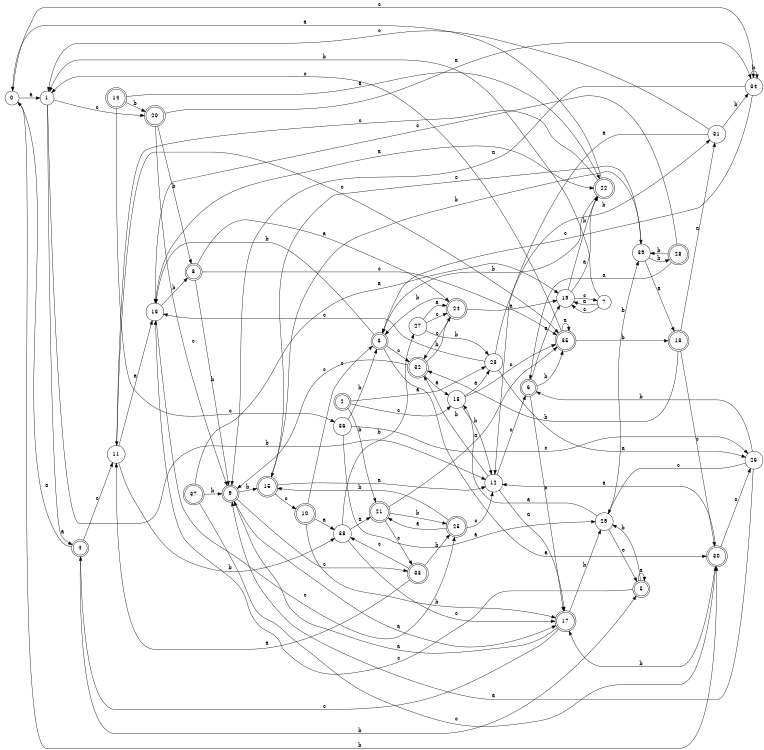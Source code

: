 digraph n32_9 {
__start0 [label="" shape="none"];

rankdir=LR;
size="8,5";

s0 [style="filled", color="black", fillcolor="white" shape="circle", label="0"];
s1 [style="filled", color="black", fillcolor="white" shape="circle", label="1"];
s2 [style="rounded,filled", color="black", fillcolor="white" shape="doublecircle", label="2"];
s3 [style="rounded,filled", color="black", fillcolor="white" shape="doublecircle", label="3"];
s4 [style="rounded,filled", color="black", fillcolor="white" shape="doublecircle", label="4"];
s5 [style="rounded,filled", color="black", fillcolor="white" shape="doublecircle", label="5"];
s6 [style="rounded,filled", color="black", fillcolor="white" shape="doublecircle", label="6"];
s7 [style="filled", color="black", fillcolor="white" shape="circle", label="7"];
s8 [style="rounded,filled", color="black", fillcolor="white" shape="doublecircle", label="8"];
s9 [style="rounded,filled", color="black", fillcolor="white" shape="doublecircle", label="9"];
s10 [style="rounded,filled", color="black", fillcolor="white" shape="doublecircle", label="10"];
s11 [style="filled", color="black", fillcolor="white" shape="circle", label="11"];
s12 [style="filled", color="black", fillcolor="white" shape="circle", label="12"];
s13 [style="rounded,filled", color="black", fillcolor="white" shape="doublecircle", label="13"];
s14 [style="rounded,filled", color="black", fillcolor="white" shape="doublecircle", label="14"];
s15 [style="rounded,filled", color="black", fillcolor="white" shape="doublecircle", label="15"];
s16 [style="filled", color="black", fillcolor="white" shape="circle", label="16"];
s17 [style="rounded,filled", color="black", fillcolor="white" shape="doublecircle", label="17"];
s18 [style="filled", color="black", fillcolor="white" shape="circle", label="18"];
s19 [style="filled", color="black", fillcolor="white" shape="circle", label="19"];
s20 [style="rounded,filled", color="black", fillcolor="white" shape="doublecircle", label="20"];
s21 [style="rounded,filled", color="black", fillcolor="white" shape="doublecircle", label="21"];
s22 [style="rounded,filled", color="black", fillcolor="white" shape="doublecircle", label="22"];
s23 [style="filled", color="black", fillcolor="white" shape="circle", label="23"];
s24 [style="rounded,filled", color="black", fillcolor="white" shape="doublecircle", label="24"];
s25 [style="rounded,filled", color="black", fillcolor="white" shape="doublecircle", label="25"];
s26 [style="filled", color="black", fillcolor="white" shape="circle", label="26"];
s27 [style="filled", color="black", fillcolor="white" shape="circle", label="27"];
s28 [style="rounded,filled", color="black", fillcolor="white" shape="doublecircle", label="28"];
s29 [style="filled", color="black", fillcolor="white" shape="circle", label="29"];
s30 [style="rounded,filled", color="black", fillcolor="white" shape="doublecircle", label="30"];
s31 [style="filled", color="black", fillcolor="white" shape="circle", label="31"];
s32 [style="rounded,filled", color="black", fillcolor="white" shape="doublecircle", label="32"];
s33 [style="rounded,filled", color="black", fillcolor="white" shape="doublecircle", label="33"];
s34 [style="filled", color="black", fillcolor="white" shape="circle", label="34"];
s35 [style="rounded,filled", color="black", fillcolor="white" shape="doublecircle", label="35"];
s36 [style="filled", color="black", fillcolor="white" shape="circle", label="36"];
s37 [style="rounded,filled", color="black", fillcolor="white" shape="doublecircle", label="37"];
s38 [style="filled", color="black", fillcolor="white" shape="circle", label="38"];
s39 [style="filled", color="black", fillcolor="white" shape="circle", label="39"];
s0 -> s1 [label="a"];
s0 -> s30 [label="b"];
s0 -> s34 [label="c"];
s1 -> s4 [label="a"];
s1 -> s12 [label="b"];
s1 -> s20 [label="c"];
s2 -> s23 [label="a"];
s2 -> s21 [label="b"];
s2 -> s18 [label="c"];
s3 -> s30 [label="a"];
s3 -> s16 [label="b"];
s3 -> s32 [label="c"];
s4 -> s0 [label="a"];
s4 -> s5 [label="b"];
s4 -> s11 [label="c"];
s5 -> s5 [label="a"];
s5 -> s29 [label="b"];
s5 -> s16 [label="c"];
s6 -> s19 [label="a"];
s6 -> s35 [label="b"];
s6 -> s17 [label="c"];
s7 -> s19 [label="a"];
s7 -> s1 [label="b"];
s7 -> s19 [label="c"];
s8 -> s24 [label="a"];
s8 -> s9 [label="b"];
s8 -> s35 [label="c"];
s9 -> s17 [label="a"];
s9 -> s15 [label="b"];
s9 -> s33 [label="c"];
s10 -> s38 [label="a"];
s10 -> s17 [label="b"];
s10 -> s3 [label="c"];
s11 -> s16 [label="a"];
s11 -> s38 [label="b"];
s11 -> s35 [label="c"];
s12 -> s17 [label="a"];
s12 -> s32 [label="b"];
s12 -> s6 [label="c"];
s13 -> s31 [label="a"];
s13 -> s32 [label="b"];
s13 -> s30 [label="c"];
s14 -> s22 [label="a"];
s14 -> s20 [label="b"];
s14 -> s36 [label="c"];
s15 -> s12 [label="a"];
s15 -> s39 [label="b"];
s15 -> s10 [label="c"];
s16 -> s22 [label="a"];
s16 -> s8 [label="b"];
s16 -> s25 [label="c"];
s17 -> s9 [label="a"];
s17 -> s29 [label="b"];
s17 -> s4 [label="c"];
s18 -> s23 [label="a"];
s18 -> s12 [label="b"];
s18 -> s35 [label="c"];
s19 -> s22 [label="a"];
s19 -> s22 [label="b"];
s19 -> s7 [label="c"];
s20 -> s34 [label="a"];
s20 -> s8 [label="b"];
s20 -> s9 [label="c"];
s21 -> s35 [label="a"];
s21 -> s25 [label="b"];
s21 -> s33 [label="c"];
s22 -> s0 [label="a"];
s22 -> s3 [label="b"];
s22 -> s11 [label="c"];
s23 -> s26 [label="a"];
s23 -> s31 [label="b"];
s23 -> s16 [label="c"];
s24 -> s19 [label="a"];
s24 -> s3 [label="b"];
s24 -> s32 [label="c"];
s25 -> s21 [label="a"];
s25 -> s15 [label="b"];
s25 -> s12 [label="c"];
s26 -> s9 [label="a"];
s26 -> s6 [label="b"];
s26 -> s29 [label="c"];
s27 -> s24 [label="a"];
s27 -> s23 [label="b"];
s27 -> s24 [label="c"];
s28 -> s6 [label="a"];
s28 -> s39 [label="b"];
s28 -> s16 [label="c"];
s29 -> s18 [label="a"];
s29 -> s39 [label="b"];
s29 -> s5 [label="c"];
s30 -> s12 [label="a"];
s30 -> s17 [label="b"];
s30 -> s26 [label="c"];
s31 -> s12 [label="a"];
s31 -> s34 [label="b"];
s31 -> s1 [label="c"];
s32 -> s18 [label="a"];
s32 -> s24 [label="b"];
s32 -> s9 [label="c"];
s33 -> s11 [label="a"];
s33 -> s25 [label="b"];
s33 -> s38 [label="c"];
s34 -> s9 [label="a"];
s34 -> s34 [label="b"];
s34 -> s3 [label="c"];
s35 -> s35 [label="a"];
s35 -> s13 [label="b"];
s35 -> s1 [label="c"];
s36 -> s29 [label="a"];
s36 -> s3 [label="b"];
s36 -> s26 [label="c"];
s37 -> s19 [label="a"];
s37 -> s9 [label="b"];
s37 -> s30 [label="c"];
s38 -> s21 [label="a"];
s38 -> s27 [label="b"];
s38 -> s17 [label="c"];
s39 -> s13 [label="a"];
s39 -> s28 [label="b"];
s39 -> s15 [label="c"];

}